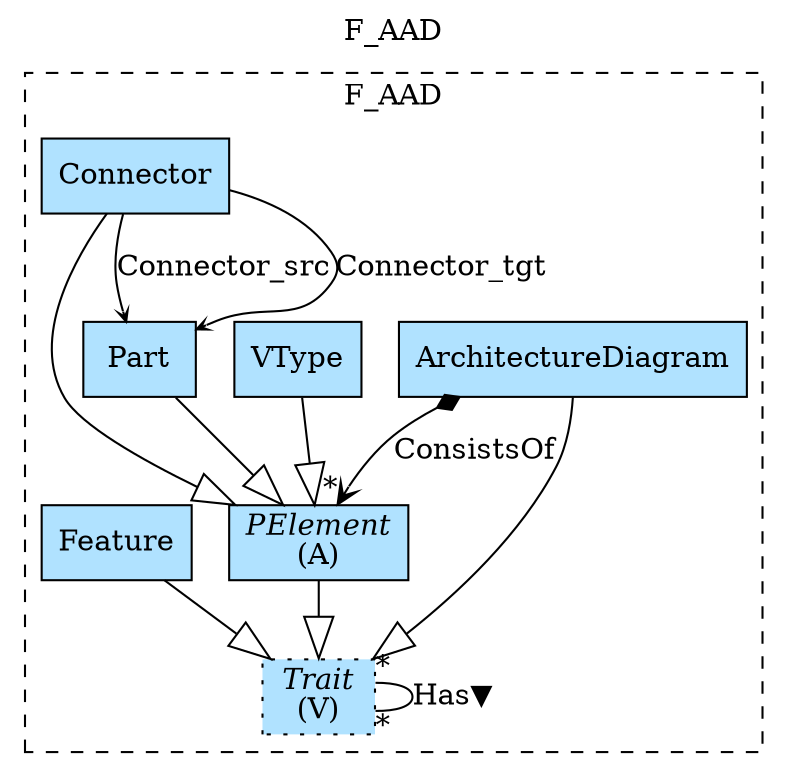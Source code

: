 digraph {graph[label=F_AAD,labelloc=tl,labelfontsize=12];
subgraph cluster_F_AAD{style=dashed;label=F_AAD;
"ArchitectureDiagram"[shape=record,fillcolor=lightskyblue1,style = filled,label="ArchitectureDiagram"];
"Trait"[shape=record,fillcolor=lightskyblue1,style ="filled,dotted",label=<{<I>Trait</I><br/>(V)}>];
"PElement"[shape=record,fillcolor=lightskyblue1,style = filled,label=<{<I>PElement</I><br/>(A)}>];
"VType"[shape=record,fillcolor=lightskyblue1,style = filled,label="VType"];
"Part"[shape=record,fillcolor=lightskyblue1,style = filled,label="Part"];
"Connector"[shape=record,fillcolor=lightskyblue1,style = filled,label="Connector"];
"Feature"[shape=record,fillcolor=lightskyblue1,style = filled,label="Feature"];

"ArchitectureDiagram"->"PElement"[label="ConsistsOf",arrowhead=vee,arrowtail=diamond,dir=both,headlabel="*"];
"Trait"->"Trait"[label="Has▼",dir=none,taillabel="*",headlabel="*"];
"ArchitectureDiagram"->"Trait"[arrowhead=onormal,arrowsize=2.0];
"PElement"->"Trait"[arrowhead=onormal,arrowsize=2.0];
"Feature"->"Trait"[arrowhead=onormal,arrowsize=2.0];
"Part"->"PElement"[arrowhead=onormal,arrowsize=2.0];
"Connector"->"PElement"[arrowhead=onormal,arrowsize=2.0];
"VType"->"PElement"[arrowhead=onormal,arrowsize=2.0];
"Connector"->"Part"[label="Connector_src",arrowhead=vee,headlabel="",arrowsize=.5];
"Connector"->"Part"[label="Connector_tgt",arrowhead=vee,headlabel="",arrowsize=.5];

}
}
